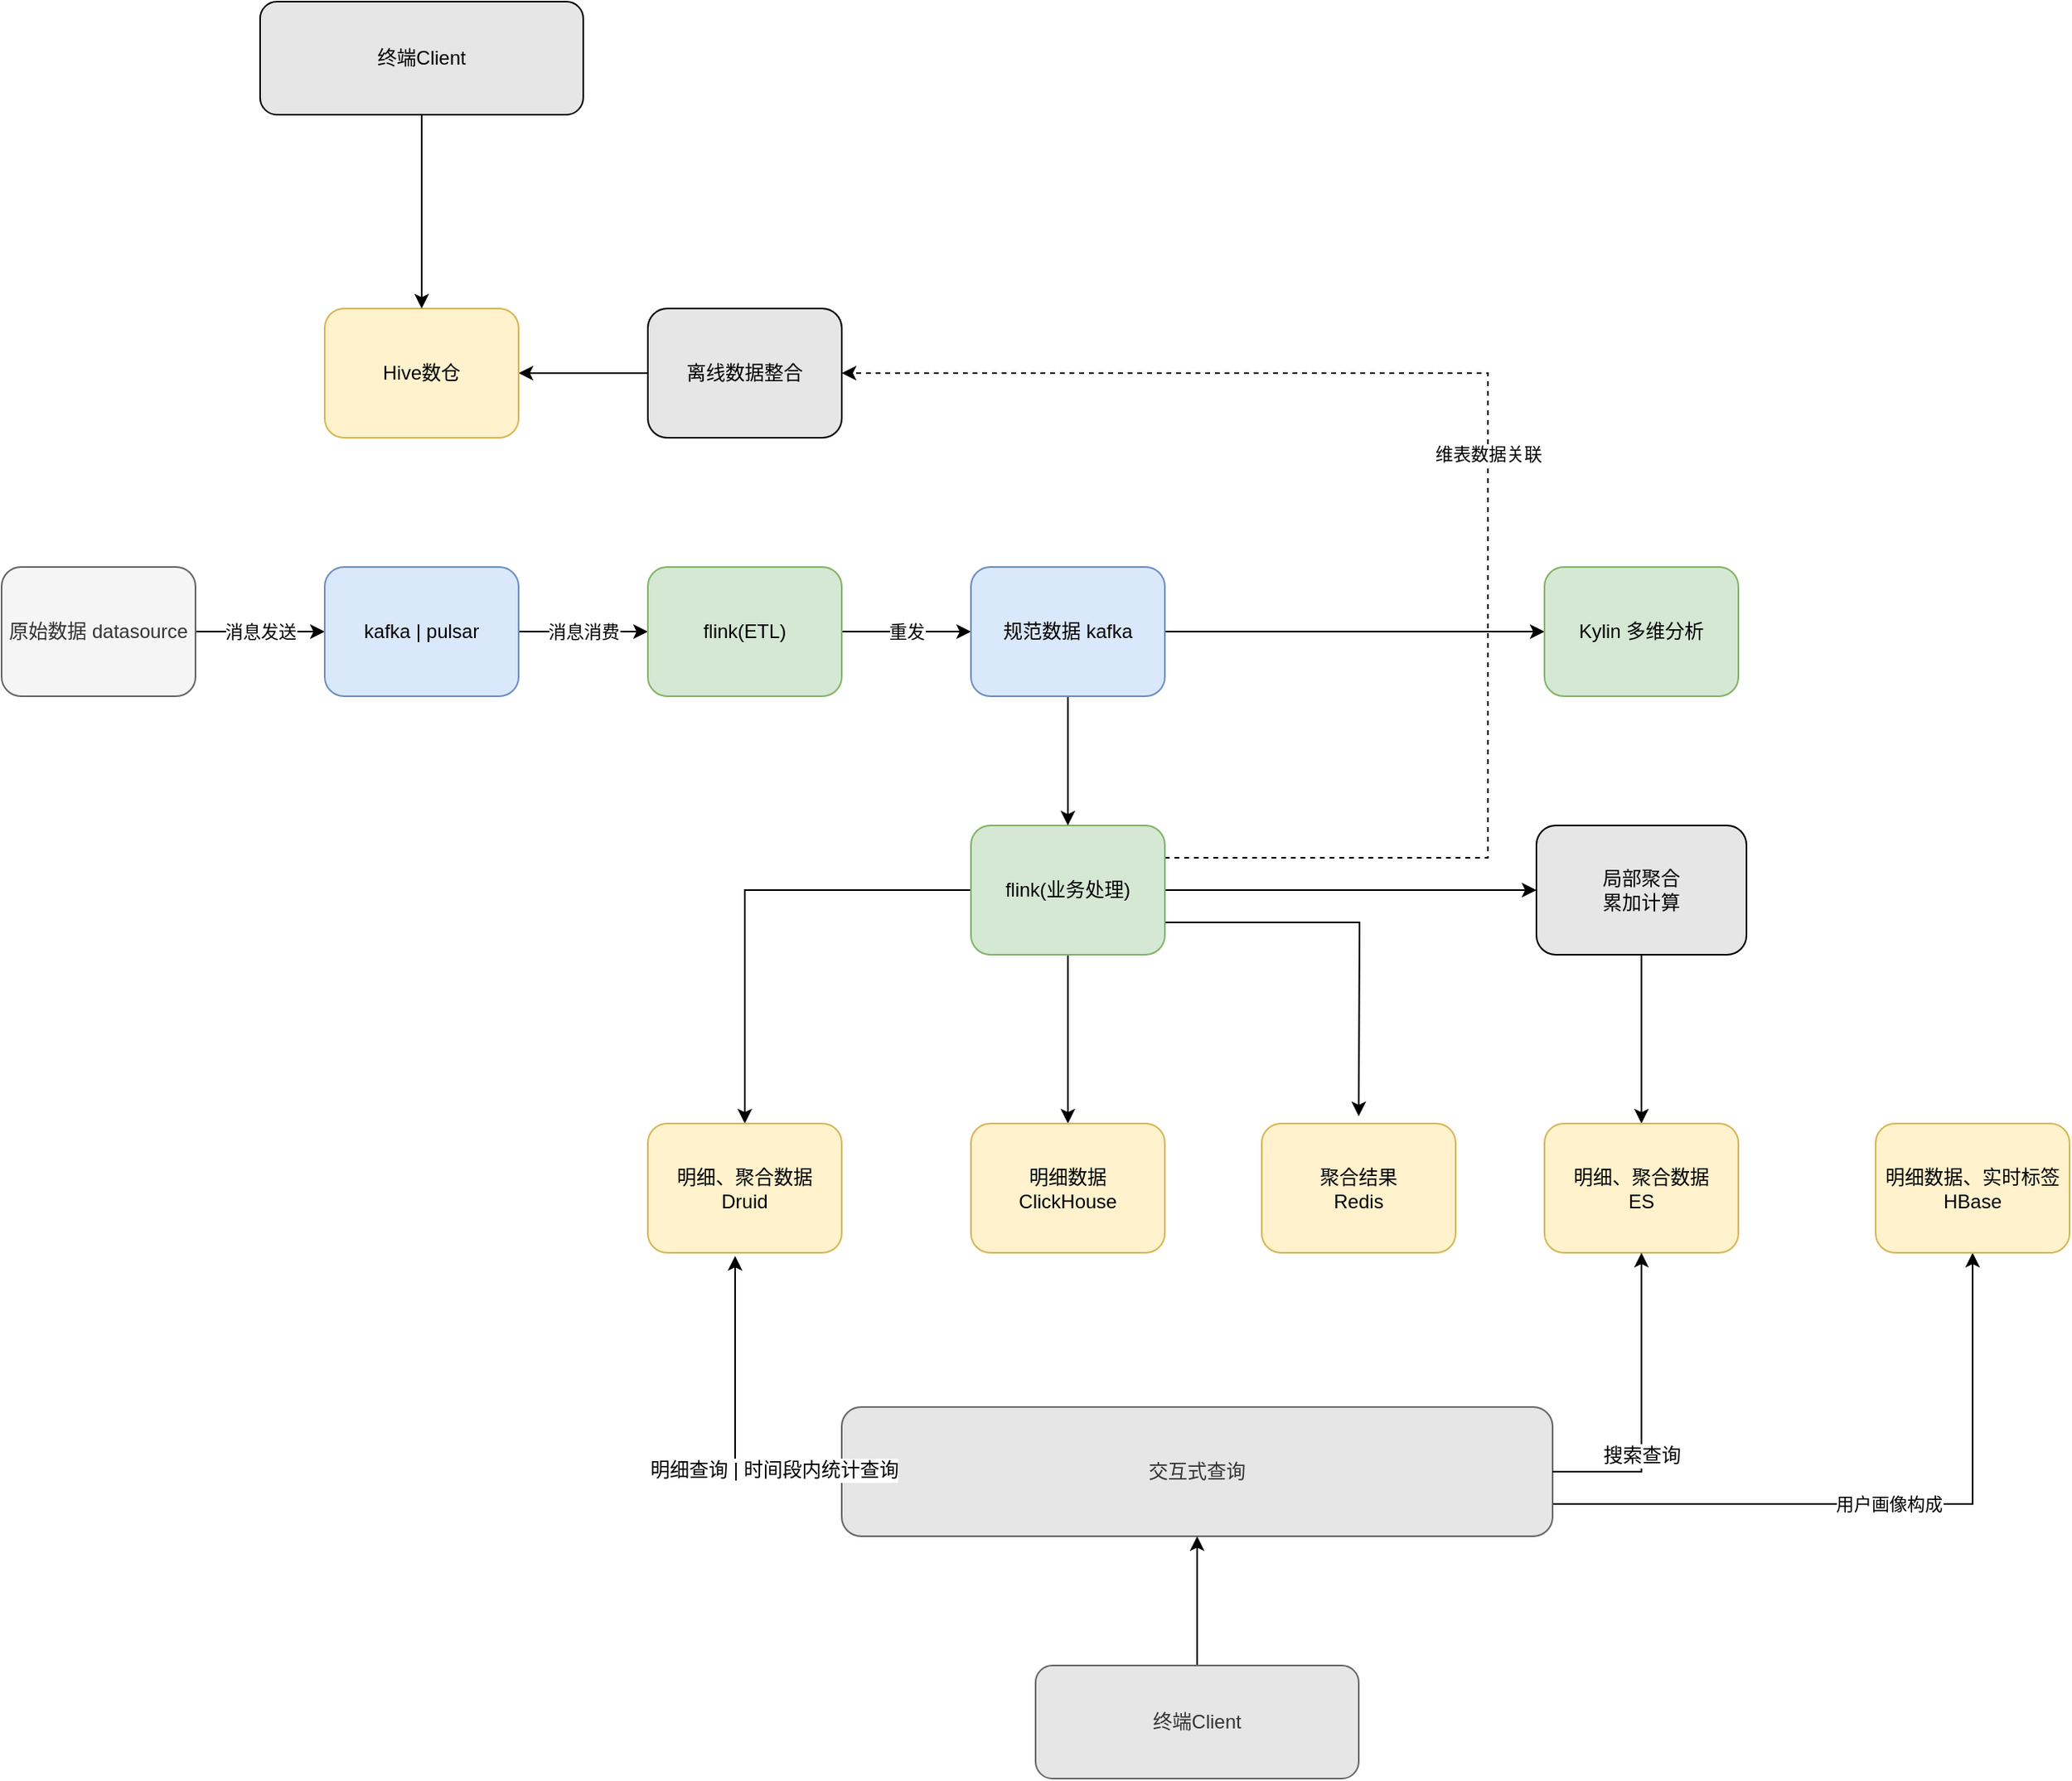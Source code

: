 <mxfile version="12.7.1" type="device"><diagram id="Y_7VQamfJEDAzAmGpjpZ" name="Page-1"><mxGraphModel dx="1094" dy="1604" grid="1" gridSize="10" guides="1" tooltips="1" connect="1" arrows="1" fold="1" page="1" pageScale="1" pageWidth="827" pageHeight="1169" math="0" shadow="0"><root><mxCell id="0"/><mxCell id="1" parent="0"/><mxCell id="hoaohdNHSLG4LiCZvmz0-6" value="用户画像构成" style="edgeStyle=orthogonalEdgeStyle;rounded=0;orthogonalLoop=1;jettySize=auto;html=1;exitX=1;exitY=0.75;exitDx=0;exitDy=0;entryX=0.5;entryY=1;entryDx=0;entryDy=0;" edge="1" parent="1" source="nlYzrQBZU_80NHLHeeli-1" target="sC8ZGL6NJmtN5Zojv9Fw-16"><mxGeometry relative="1" as="geometry"/></mxCell><mxCell id="nlYzrQBZU_80NHLHeeli-1" value="交互式查询" style="rounded=1;whiteSpace=wrap;html=1;fillColor=#E6E6E6;strokeColor=#666666;fontColor=#333333;" parent="1" vertex="1"><mxGeometry x="560" y="720" width="440" height="80" as="geometry"/></mxCell><mxCell id="sC8ZGL6NJmtN5Zojv9Fw-4" value="消息发送" style="edgeStyle=orthogonalEdgeStyle;rounded=0;orthogonalLoop=1;jettySize=auto;html=1;exitX=1;exitY=0.5;exitDx=0;exitDy=0;entryX=0;entryY=0.5;entryDx=0;entryDy=0;" parent="1" source="sC8ZGL6NJmtN5Zojv9Fw-1" target="sC8ZGL6NJmtN5Zojv9Fw-2" edge="1"><mxGeometry relative="1" as="geometry"/></mxCell><mxCell id="sC8ZGL6NJmtN5Zojv9Fw-1" value="原始数据 datasource" style="rounded=1;whiteSpace=wrap;html=1;fillColor=#f5f5f5;strokeColor=#666666;fontColor=#333333;" parent="1" vertex="1"><mxGeometry x="40" y="200" width="120" height="80" as="geometry"/></mxCell><mxCell id="sC8ZGL6NJmtN5Zojv9Fw-5" value="消息消费" style="edgeStyle=orthogonalEdgeStyle;rounded=0;orthogonalLoop=1;jettySize=auto;html=1;exitX=1;exitY=0.5;exitDx=0;exitDy=0;entryX=0;entryY=0.5;entryDx=0;entryDy=0;" parent="1" source="sC8ZGL6NJmtN5Zojv9Fw-2" target="sC8ZGL6NJmtN5Zojv9Fw-3" edge="1"><mxGeometry relative="1" as="geometry"/></mxCell><mxCell id="sC8ZGL6NJmtN5Zojv9Fw-2" value="kafka | pulsar" style="rounded=1;whiteSpace=wrap;html=1;fillColor=#dae8fc;strokeColor=#6c8ebf;" parent="1" vertex="1"><mxGeometry x="240" y="200" width="120" height="80" as="geometry"/></mxCell><mxCell id="sC8ZGL6NJmtN5Zojv9Fw-9" value="重发" style="edgeStyle=orthogonalEdgeStyle;rounded=0;orthogonalLoop=1;jettySize=auto;html=1;exitX=1;exitY=0.5;exitDx=0;exitDy=0;entryX=0;entryY=0.5;entryDx=0;entryDy=0;" parent="1" source="sC8ZGL6NJmtN5Zojv9Fw-3" target="sC8ZGL6NJmtN5Zojv9Fw-8" edge="1"><mxGeometry relative="1" as="geometry"/></mxCell><mxCell id="sC8ZGL6NJmtN5Zojv9Fw-3" value="flink(ETL)" style="rounded=1;whiteSpace=wrap;html=1;fillColor=#d5e8d4;strokeColor=#82b366;" parent="1" vertex="1"><mxGeometry x="440" y="200" width="120" height="80" as="geometry"/></mxCell><mxCell id="sC8ZGL6NJmtN5Zojv9Fw-14" style="edgeStyle=orthogonalEdgeStyle;rounded=0;orthogonalLoop=1;jettySize=auto;html=1;exitX=0;exitY=0.5;exitDx=0;exitDy=0;entryX=0.5;entryY=0;entryDx=0;entryDy=0;" parent="1" source="sC8ZGL6NJmtN5Zojv9Fw-7" target="sC8ZGL6NJmtN5Zojv9Fw-12" edge="1"><mxGeometry relative="1" as="geometry"/></mxCell><mxCell id="sC8ZGL6NJmtN5Zojv9Fw-21" style="edgeStyle=orthogonalEdgeStyle;rounded=0;orthogonalLoop=1;jettySize=auto;html=1;exitX=0.5;exitY=1;exitDx=0;exitDy=0;entryX=0.5;entryY=0;entryDx=0;entryDy=0;" parent="1" source="sC8ZGL6NJmtN5Zojv9Fw-7" target="sC8ZGL6NJmtN5Zojv9Fw-19" edge="1"><mxGeometry relative="1" as="geometry"/></mxCell><mxCell id="sC8ZGL6NJmtN5Zojv9Fw-24" value="维表数据关联" style="edgeStyle=orthogonalEdgeStyle;rounded=0;orthogonalLoop=1;jettySize=auto;html=1;exitX=1;exitY=0.25;exitDx=0;exitDy=0;entryX=1;entryY=0.5;entryDx=0;entryDy=0;dashed=1;" parent="1" source="sC8ZGL6NJmtN5Zojv9Fw-7" target="sC8ZGL6NJmtN5Zojv9Fw-22" edge="1"><mxGeometry relative="1" as="geometry"><Array as="points"><mxPoint x="960" y="380"/><mxPoint x="960" y="80"/></Array></mxGeometry></mxCell><mxCell id="hoaohdNHSLG4LiCZvmz0-1" style="edgeStyle=orthogonalEdgeStyle;rounded=0;orthogonalLoop=1;jettySize=auto;html=1;exitX=1;exitY=0.5;exitDx=0;exitDy=0;entryX=0;entryY=0.5;entryDx=0;entryDy=0;" edge="1" parent="1" source="sC8ZGL6NJmtN5Zojv9Fw-7" target="sC8ZGL6NJmtN5Zojv9Fw-13"><mxGeometry relative="1" as="geometry"/></mxCell><mxCell id="hoaohdNHSLG4LiCZvmz0-5" style="edgeStyle=orthogonalEdgeStyle;rounded=0;orthogonalLoop=1;jettySize=auto;html=1;exitX=1;exitY=0.75;exitDx=0;exitDy=0;" edge="1" parent="1" source="sC8ZGL6NJmtN5Zojv9Fw-7"><mxGeometry relative="1" as="geometry"><mxPoint x="880" y="540" as="targetPoint"/></mxGeometry></mxCell><mxCell id="sC8ZGL6NJmtN5Zojv9Fw-7" value="flink(业务处理)" style="rounded=1;whiteSpace=wrap;html=1;fillColor=#d5e8d4;strokeColor=#82b366;" parent="1" vertex="1"><mxGeometry x="640" y="360" width="120" height="80" as="geometry"/></mxCell><mxCell id="sC8ZGL6NJmtN5Zojv9Fw-10" style="edgeStyle=orthogonalEdgeStyle;rounded=0;orthogonalLoop=1;jettySize=auto;html=1;exitX=0.5;exitY=1;exitDx=0;exitDy=0;entryX=0.5;entryY=0;entryDx=0;entryDy=0;" parent="1" source="sC8ZGL6NJmtN5Zojv9Fw-8" target="sC8ZGL6NJmtN5Zojv9Fw-7" edge="1"><mxGeometry relative="1" as="geometry"/></mxCell><mxCell id="hoaohdNHSLG4LiCZvmz0-8" style="edgeStyle=orthogonalEdgeStyle;rounded=0;orthogonalLoop=1;jettySize=auto;html=1;exitX=1;exitY=0.5;exitDx=0;exitDy=0;" edge="1" parent="1" source="sC8ZGL6NJmtN5Zojv9Fw-8" target="hoaohdNHSLG4LiCZvmz0-7"><mxGeometry relative="1" as="geometry"/></mxCell><mxCell id="sC8ZGL6NJmtN5Zojv9Fw-8" value="规范数据 kafka" style="rounded=1;whiteSpace=wrap;html=1;fillColor=#dae8fc;strokeColor=#6c8ebf;" parent="1" vertex="1"><mxGeometry x="640" y="200" width="120" height="80" as="geometry"/></mxCell><mxCell id="sC8ZGL6NJmtN5Zojv9Fw-12" value="明细、聚合数据 &lt;br&gt;Druid" style="rounded=1;whiteSpace=wrap;html=1;fillColor=#fff2cc;strokeColor=#d6b656;" parent="1" vertex="1"><mxGeometry x="440" y="544.5" width="120" height="80" as="geometry"/></mxCell><mxCell id="hoaohdNHSLG4LiCZvmz0-3" style="edgeStyle=orthogonalEdgeStyle;rounded=0;orthogonalLoop=1;jettySize=auto;html=1;exitX=0.5;exitY=1;exitDx=0;exitDy=0;entryX=0.5;entryY=0;entryDx=0;entryDy=0;" edge="1" parent="1" source="sC8ZGL6NJmtN5Zojv9Fw-13" target="sC8ZGL6NJmtN5Zojv9Fw-18"><mxGeometry relative="1" as="geometry"/></mxCell><mxCell id="sC8ZGL6NJmtN5Zojv9Fw-13" value="局部聚合&lt;br&gt;累加计算" style="rounded=1;whiteSpace=wrap;html=1;fillColor=#E6E6E6;" parent="1" vertex="1"><mxGeometry x="990" y="360" width="130" height="80" as="geometry"/></mxCell><mxCell id="sC8ZGL6NJmtN5Zojv9Fw-16" value="明细数据、实时标签&lt;br&gt;HBase" style="rounded=1;whiteSpace=wrap;html=1;fillColor=#fff2cc;strokeColor=#d6b656;" parent="1" vertex="1"><mxGeometry x="1200" y="544.5" width="120" height="80" as="geometry"/></mxCell><mxCell id="sC8ZGL6NJmtN5Zojv9Fw-18" value="明细、聚合数据 &lt;br&gt;ES" style="rounded=1;whiteSpace=wrap;html=1;fillColor=#fff2cc;strokeColor=#d6b656;" parent="1" vertex="1"><mxGeometry x="995" y="544.5" width="120" height="80" as="geometry"/></mxCell><mxCell id="sC8ZGL6NJmtN5Zojv9Fw-19" value="明细数据 &lt;br&gt;ClickHouse" style="rounded=1;whiteSpace=wrap;html=1;fillColor=#fff2cc;strokeColor=#d6b656;" parent="1" vertex="1"><mxGeometry x="640" y="544.5" width="120" height="80" as="geometry"/></mxCell><mxCell id="nlYzrQBZU_80NHLHeeli-7" style="edgeStyle=orthogonalEdgeStyle;rounded=0;orthogonalLoop=1;jettySize=auto;html=1;exitX=0;exitY=0.5;exitDx=0;exitDy=0;entryX=1;entryY=0.5;entryDx=0;entryDy=0;" parent="1" source="sC8ZGL6NJmtN5Zojv9Fw-22" target="nlYzrQBZU_80NHLHeeli-6" edge="1"><mxGeometry relative="1" as="geometry"/></mxCell><mxCell id="sC8ZGL6NJmtN5Zojv9Fw-22" value="离线数据整合" style="rounded=1;whiteSpace=wrap;html=1;fillColor=#E6E6E6;" parent="1" vertex="1"><mxGeometry x="440" y="40" width="120" height="80" as="geometry"/></mxCell><mxCell id="nlYzrQBZU_80NHLHeeli-2" style="edgeStyle=orthogonalEdgeStyle;rounded=0;orthogonalLoop=1;jettySize=auto;html=1;exitX=1;exitY=0.5;exitDx=0;exitDy=0;entryX=0.5;entryY=1;entryDx=0;entryDy=0;" parent="1" source="nlYzrQBZU_80NHLHeeli-1" target="sC8ZGL6NJmtN5Zojv9Fw-18" edge="1"><mxGeometry relative="1" as="geometry"/></mxCell><mxCell id="nlYzrQBZU_80NHLHeeli-10" value="搜索查询" style="text;html=1;align=center;verticalAlign=middle;resizable=0;points=[];labelBackgroundColor=#ffffff;" parent="nlYzrQBZU_80NHLHeeli-2" vertex="1" connectable="0"><mxGeometry x="-0.333" y="2" relative="1" as="geometry"><mxPoint x="2" y="-2" as="offset"/></mxGeometry></mxCell><mxCell id="nlYzrQBZU_80NHLHeeli-3" style="edgeStyle=orthogonalEdgeStyle;rounded=0;orthogonalLoop=1;jettySize=auto;html=1;exitX=0;exitY=0.5;exitDx=0;exitDy=0;entryX=0.45;entryY=1.025;entryDx=0;entryDy=0;entryPerimeter=0;" parent="1" source="nlYzrQBZU_80NHLHeeli-1" target="sC8ZGL6NJmtN5Zojv9Fw-12" edge="1"><mxGeometry relative="1" as="geometry"/></mxCell><mxCell id="nlYzrQBZU_80NHLHeeli-11" value="明细查询 | 时间段内统计查询" style="text;html=1;align=center;verticalAlign=middle;resizable=0;points=[];labelBackgroundColor=#ffffff;" parent="nlYzrQBZU_80NHLHeeli-3" vertex="1" connectable="0"><mxGeometry x="-0.579" y="-1" relative="1" as="geometry"><mxPoint as="offset"/></mxGeometry></mxCell><mxCell id="nlYzrQBZU_80NHLHeeli-5" style="edgeStyle=orthogonalEdgeStyle;rounded=0;orthogonalLoop=1;jettySize=auto;html=1;exitX=0.5;exitY=0;exitDx=0;exitDy=0;entryX=0.5;entryY=1;entryDx=0;entryDy=0;" parent="1" source="nlYzrQBZU_80NHLHeeli-4" target="nlYzrQBZU_80NHLHeeli-1" edge="1"><mxGeometry relative="1" as="geometry"/></mxCell><mxCell id="nlYzrQBZU_80NHLHeeli-4" value="终端Client" style="rounded=1;whiteSpace=wrap;html=1;fillColor=#E6E6E6;strokeColor=#666666;fontColor=#333333;" parent="1" vertex="1"><mxGeometry x="680" y="880" width="200" height="70" as="geometry"/></mxCell><mxCell id="nlYzrQBZU_80NHLHeeli-6" value="Hive数仓" style="rounded=1;whiteSpace=wrap;html=1;fillColor=#fff2cc;strokeColor=#d6b656;" parent="1" vertex="1"><mxGeometry x="240" y="40" width="120" height="80" as="geometry"/></mxCell><mxCell id="nlYzrQBZU_80NHLHeeli-9" style="edgeStyle=orthogonalEdgeStyle;rounded=0;orthogonalLoop=1;jettySize=auto;html=1;exitX=0.5;exitY=1;exitDx=0;exitDy=0;" parent="1" source="nlYzrQBZU_80NHLHeeli-8" target="nlYzrQBZU_80NHLHeeli-6" edge="1"><mxGeometry relative="1" as="geometry"/></mxCell><mxCell id="nlYzrQBZU_80NHLHeeli-8" value="终端Client" style="rounded=1;whiteSpace=wrap;html=1;fillColor=#E6E6E6;" parent="1" vertex="1"><mxGeometry x="200" y="-150" width="200" height="70" as="geometry"/></mxCell><mxCell id="hoaohdNHSLG4LiCZvmz0-4" value="聚合结果&lt;br&gt;Redis" style="rounded=1;whiteSpace=wrap;html=1;fillColor=#fff2cc;strokeColor=#d6b656;" vertex="1" parent="1"><mxGeometry x="820" y="544.5" width="120" height="80" as="geometry"/></mxCell><mxCell id="hoaohdNHSLG4LiCZvmz0-7" value="Kylin&amp;nbsp;多维分析" style="rounded=1;whiteSpace=wrap;html=1;fillColor=#d5e8d4;strokeColor=#82b366;" vertex="1" parent="1"><mxGeometry x="995" y="200" width="120" height="80" as="geometry"/></mxCell></root></mxGraphModel></diagram></mxfile>